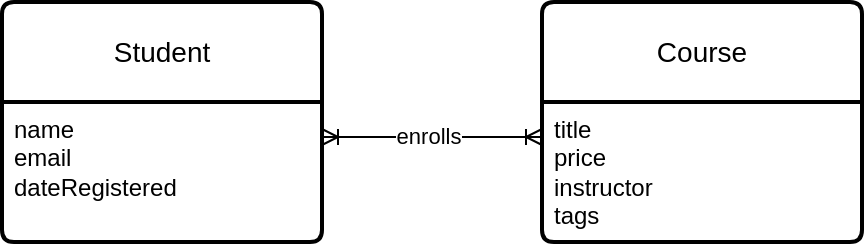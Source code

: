 <mxfile version="24.7.16">
  <diagram name="Page-1" id="JJL9pJHB-GXrw06eQxT0">
    <mxGraphModel dx="914" dy="520" grid="1" gridSize="10" guides="1" tooltips="1" connect="1" arrows="1" fold="1" page="1" pageScale="1" pageWidth="850" pageHeight="1100" math="0" shadow="0">
      <root>
        <mxCell id="0" />
        <mxCell id="1" parent="0" />
        <mxCell id="GemP_h7IfBrogJbjxUDo-14" value="" style="edgeStyle=entityRelationEdgeStyle;fontSize=12;html=1;endArrow=ERoneToMany;startArrow=ERoneToMany;rounded=0;entryX=0;entryY=0.25;entryDx=0;entryDy=0;exitX=1;exitY=0.25;exitDx=0;exitDy=0;" edge="1" parent="1" source="GemP_h7IfBrogJbjxUDo-29" target="GemP_h7IfBrogJbjxUDo-34">
          <mxGeometry width="100" height="100" relative="1" as="geometry">
            <mxPoint x="290" y="200" as="sourcePoint" />
            <mxPoint x="390" y="100" as="targetPoint" />
          </mxGeometry>
        </mxCell>
        <mxCell id="GemP_h7IfBrogJbjxUDo-36" value="enrolls" style="edgeLabel;html=1;align=center;verticalAlign=middle;resizable=0;points=[];" vertex="1" connectable="0" parent="GemP_h7IfBrogJbjxUDo-14">
          <mxGeometry x="-0.044" y="2" relative="1" as="geometry">
            <mxPoint y="1" as="offset" />
          </mxGeometry>
        </mxCell>
        <mxCell id="GemP_h7IfBrogJbjxUDo-28" value="Student" style="swimlane;childLayout=stackLayout;horizontal=1;startSize=50;horizontalStack=0;rounded=1;fontSize=14;fontStyle=0;strokeWidth=2;resizeParent=0;resizeLast=1;shadow=0;dashed=0;align=center;arcSize=4;whiteSpace=wrap;html=1;" vertex="1" parent="1">
          <mxGeometry x="90" y="90" width="160" height="120" as="geometry" />
        </mxCell>
        <mxCell id="GemP_h7IfBrogJbjxUDo-29" value="name&lt;div&gt;email&lt;/div&gt;&lt;div&gt;dateRegistered&lt;/div&gt;" style="align=left;strokeColor=none;fillColor=none;spacingLeft=4;fontSize=12;verticalAlign=top;resizable=0;rotatable=0;part=1;html=1;" vertex="1" parent="GemP_h7IfBrogJbjxUDo-28">
          <mxGeometry y="50" width="160" height="70" as="geometry" />
        </mxCell>
        <mxCell id="GemP_h7IfBrogJbjxUDo-33" value="Course" style="swimlane;childLayout=stackLayout;horizontal=1;startSize=50;horizontalStack=0;rounded=1;fontSize=14;fontStyle=0;strokeWidth=2;resizeParent=0;resizeLast=1;shadow=0;dashed=0;align=center;arcSize=4;whiteSpace=wrap;html=1;" vertex="1" parent="1">
          <mxGeometry x="360" y="90" width="160" height="120" as="geometry" />
        </mxCell>
        <mxCell id="GemP_h7IfBrogJbjxUDo-34" value="title&lt;div&gt;price&lt;/div&gt;&lt;div&gt;instructor&lt;/div&gt;&lt;div&gt;tags&lt;/div&gt;" style="align=left;strokeColor=none;fillColor=none;spacingLeft=4;fontSize=12;verticalAlign=top;resizable=0;rotatable=0;part=1;html=1;" vertex="1" parent="GemP_h7IfBrogJbjxUDo-33">
          <mxGeometry y="50" width="160" height="70" as="geometry" />
        </mxCell>
      </root>
    </mxGraphModel>
  </diagram>
</mxfile>
